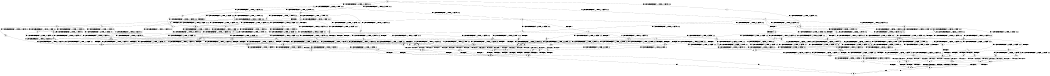 digraph BCG {
size = "7, 10.5";
center = TRUE;
node [shape = circle];
0 [peripheries = 2];
0 -> 1 [label = "EX !0 !ATOMIC_EXCH_BRANCH (1, +1, TRUE, +1, 1, FALSE) !:0:1:2:"];
0 -> 2 [label = "EX !1 !ATOMIC_EXCH_BRANCH (1, +0, TRUE, +0, 1, TRUE) !:0:1:2:"];
0 -> 3 [label = "EX !2 !ATOMIC_EXCH_BRANCH (1, +1, TRUE, +0, 3, TRUE) !:0:1:2:"];
0 -> 4 [label = "EX !0 !ATOMIC_EXCH_BRANCH (1, +1, TRUE, +1, 1, FALSE) !:0:1:2:"];
1 -> 5 [label = "EX !2 !ATOMIC_EXCH_BRANCH (1, +1, TRUE, +0, 3, FALSE) !:0:1:2:"];
2 -> 6 [label = "EX !0 !ATOMIC_EXCH_BRANCH (1, +1, TRUE, +1, 1, FALSE) !:0:1:2:"];
2 -> 7 [label = "EX !2 !ATOMIC_EXCH_BRANCH (1, +1, TRUE, +0, 3, TRUE) !:0:1:2:"];
2 -> 8 [label = "EX !0 !ATOMIC_EXCH_BRANCH (1, +1, TRUE, +1, 1, FALSE) !:0:1:2:"];
2 -> 2 [label = "EX !1 !ATOMIC_EXCH_BRANCH (1, +0, TRUE, +0, 1, TRUE) !:0:1:2:"];
3 -> 9 [label = "EX !0 !ATOMIC_EXCH_BRANCH (1, +1, TRUE, +1, 1, TRUE) !:0:1:2:"];
3 -> 10 [label = "TERMINATE !2"];
3 -> 11 [label = "EX !1 !ATOMIC_EXCH_BRANCH (1, +0, TRUE, +0, 1, FALSE) !:0:1:2:"];
3 -> 12 [label = "EX !0 !ATOMIC_EXCH_BRANCH (1, +1, TRUE, +1, 1, TRUE) !:0:1:2:"];
4 -> 5 [label = "EX !2 !ATOMIC_EXCH_BRANCH (1, +1, TRUE, +0, 3, FALSE) !:0:1:2:"];
4 -> 13 [label = "TERMINATE !0"];
4 -> 14 [label = "EX !1 !ATOMIC_EXCH_BRANCH (1, +0, TRUE, +0, 1, FALSE) !:0:1:2:"];
4 -> 15 [label = "EX !2 !ATOMIC_EXCH_BRANCH (1, +1, TRUE, +0, 3, FALSE) !:0:1:2:"];
5 -> 16 [label = "EX !2 !ATOMIC_EXCH_BRANCH (1, +0, FALSE, +1, 2, TRUE) !:0:1:2:"];
6 -> 17 [label = "EX !1 !ATOMIC_EXCH_BRANCH (1, +0, TRUE, +0, 1, FALSE) !:0:1:2:"];
7 -> 18 [label = "EX !1 !ATOMIC_EXCH_BRANCH (1, +0, TRUE, +0, 1, FALSE) !:0:1:2:"];
7 -> 19 [label = "TERMINATE !2"];
7 -> 20 [label = "EX !0 !ATOMIC_EXCH_BRANCH (1, +1, TRUE, +1, 1, TRUE) !:0:1:2:"];
7 -> 11 [label = "EX !1 !ATOMIC_EXCH_BRANCH (1, +0, TRUE, +0, 1, FALSE) !:0:1:2:"];
8 -> 17 [label = "EX !1 !ATOMIC_EXCH_BRANCH (1, +0, TRUE, +0, 1, FALSE) !:0:1:2:"];
8 -> 21 [label = "TERMINATE !0"];
8 -> 22 [label = "EX !2 !ATOMIC_EXCH_BRANCH (1, +1, TRUE, +0, 3, FALSE) !:0:1:2:"];
8 -> 14 [label = "EX !1 !ATOMIC_EXCH_BRANCH (1, +0, TRUE, +0, 1, FALSE) !:0:1:2:"];
9 -> 23 [label = "EX !1 !ATOMIC_EXCH_BRANCH (1, +0, TRUE, +0, 1, FALSE) !:0:1:2:"];
10 -> 24 [label = "EX !0 !ATOMIC_EXCH_BRANCH (1, +1, TRUE, +1, 1, TRUE) !:0:1:"];
10 -> 25 [label = "EX !1 !ATOMIC_EXCH_BRANCH (1, +0, TRUE, +0, 1, FALSE) !:0:1:"];
10 -> 26 [label = "EX !0 !ATOMIC_EXCH_BRANCH (1, +1, TRUE, +1, 1, TRUE) !:0:1:"];
11 -> 27 [label = "EX !0 !ATOMIC_EXCH_BRANCH (1, +1, TRUE, +1, 1, FALSE) !:0:1:2:"];
11 -> 28 [label = "TERMINATE !1"];
11 -> 29 [label = "TERMINATE !2"];
11 -> 30 [label = "EX !0 !ATOMIC_EXCH_BRANCH (1, +1, TRUE, +1, 1, FALSE) !:0:1:2:"];
12 -> 23 [label = "EX !1 !ATOMIC_EXCH_BRANCH (1, +0, TRUE, +0, 1, FALSE) !:0:1:2:"];
12 -> 31 [label = "TERMINATE !2"];
12 -> 32 [label = "EX !1 !ATOMIC_EXCH_BRANCH (1, +0, TRUE, +0, 1, FALSE) !:0:1:2:"];
12 -> 12 [label = "EX !0 !ATOMIC_EXCH_BRANCH (1, +1, TRUE, +1, 1, TRUE) !:0:1:2:"];
13 -> 33 [label = "EX !2 !ATOMIC_EXCH_BRANCH (1, +1, TRUE, +0, 3, FALSE) !:1:2:"];
13 -> 34 [label = "EX !1 !ATOMIC_EXCH_BRANCH (1, +0, TRUE, +0, 1, FALSE) !:1:2:"];
13 -> 35 [label = "EX !2 !ATOMIC_EXCH_BRANCH (1, +1, TRUE, +0, 3, FALSE) !:1:2:"];
14 -> 27 [label = "EX !2 !ATOMIC_EXCH_BRANCH (1, +1, TRUE, +0, 3, TRUE) !:0:1:2:"];
14 -> 36 [label = "TERMINATE !1"];
14 -> 37 [label = "TERMINATE !0"];
14 -> 30 [label = "EX !2 !ATOMIC_EXCH_BRANCH (1, +1, TRUE, +0, 3, TRUE) !:0:1:2:"];
15 -> 16 [label = "EX !2 !ATOMIC_EXCH_BRANCH (1, +0, FALSE, +1, 2, TRUE) !:0:1:2:"];
15 -> 38 [label = "TERMINATE !0"];
15 -> 39 [label = "EX !1 !ATOMIC_EXCH_BRANCH (1, +0, TRUE, +0, 1, FALSE) !:0:1:2:"];
15 -> 40 [label = "EX !2 !ATOMIC_EXCH_BRANCH (1, +0, FALSE, +1, 2, TRUE) !:0:1:2:"];
16 -> 41 [label = "EX !1 !ATOMIC_EXCH_BRANCH (1, +0, TRUE, +0, 1, FALSE) !:0:1:2:"];
17 -> 27 [label = "EX !2 !ATOMIC_EXCH_BRANCH (1, +1, TRUE, +0, 3, TRUE) !:0:1:2:"];
18 -> 27 [label = "EX !0 !ATOMIC_EXCH_BRANCH (1, +1, TRUE, +1, 1, FALSE) !:0:1:2:"];
19 -> 42 [label = "EX !1 !ATOMIC_EXCH_BRANCH (1, +0, TRUE, +0, 1, FALSE) !:0:1:"];
19 -> 43 [label = "EX !0 !ATOMIC_EXCH_BRANCH (1, +1, TRUE, +1, 1, TRUE) !:0:1:"];
19 -> 25 [label = "EX !1 !ATOMIC_EXCH_BRANCH (1, +0, TRUE, +0, 1, FALSE) !:0:1:"];
20 -> 23 [label = "EX !1 !ATOMIC_EXCH_BRANCH (1, +0, TRUE, +0, 1, FALSE) !:0:1:2:"];
20 -> 44 [label = "TERMINATE !2"];
20 -> 32 [label = "EX !1 !ATOMIC_EXCH_BRANCH (1, +0, TRUE, +0, 1, FALSE) !:0:1:2:"];
20 -> 20 [label = "EX !0 !ATOMIC_EXCH_BRANCH (1, +1, TRUE, +1, 1, TRUE) !:0:1:2:"];
21 -> 45 [label = "EX !1 !ATOMIC_EXCH_BRANCH (1, +0, TRUE, +0, 1, FALSE) !:1:2:"];
21 -> 46 [label = "EX !2 !ATOMIC_EXCH_BRANCH (1, +1, TRUE, +0, 3, FALSE) !:1:2:"];
21 -> 34 [label = "EX !1 !ATOMIC_EXCH_BRANCH (1, +0, TRUE, +0, 1, FALSE) !:1:2:"];
22 -> 41 [label = "EX !1 !ATOMIC_EXCH_BRANCH (1, +0, TRUE, +0, 1, FALSE) !:0:1:2:"];
22 -> 47 [label = "TERMINATE !0"];
22 -> 48 [label = "EX !2 !ATOMIC_EXCH_BRANCH (1, +0, FALSE, +1, 2, TRUE) !:0:1:2:"];
22 -> 39 [label = "EX !1 !ATOMIC_EXCH_BRANCH (1, +0, TRUE, +0, 1, FALSE) !:0:1:2:"];
23 -> 27 [label = "EX !0 !ATOMIC_EXCH_BRANCH (1, +1, TRUE, +1, 1, FALSE) !:0:1:2:"];
24 -> 49 [label = "EX !1 !ATOMIC_EXCH_BRANCH (1, +0, TRUE, +0, 1, FALSE) !:0:1:"];
25 -> 50 [label = "EX !0 !ATOMIC_EXCH_BRANCH (1, +1, TRUE, +1, 1, FALSE) !:0:1:"];
25 -> 51 [label = "TERMINATE !1"];
25 -> 52 [label = "EX !0 !ATOMIC_EXCH_BRANCH (1, +1, TRUE, +1, 1, FALSE) !:0:1:"];
26 -> 49 [label = "EX !1 !ATOMIC_EXCH_BRANCH (1, +0, TRUE, +0, 1, FALSE) !:0:1:"];
26 -> 53 [label = "EX !1 !ATOMIC_EXCH_BRANCH (1, +0, TRUE, +0, 1, FALSE) !:0:1:"];
26 -> 26 [label = "EX !0 !ATOMIC_EXCH_BRANCH (1, +1, TRUE, +1, 1, TRUE) !:0:1:"];
27 -> 54 [label = "TERMINATE !0"];
28 -> 55 [label = "EX !0 !ATOMIC_EXCH_BRANCH (1, +1, TRUE, +1, 1, FALSE) !:0:2:"];
28 -> 51 [label = "TERMINATE !2"];
28 -> 56 [label = "EX !0 !ATOMIC_EXCH_BRANCH (1, +1, TRUE, +1, 1, FALSE) !:0:2:"];
29 -> 50 [label = "EX !0 !ATOMIC_EXCH_BRANCH (1, +1, TRUE, +1, 1, FALSE) !:0:1:"];
29 -> 51 [label = "TERMINATE !1"];
29 -> 52 [label = "EX !0 !ATOMIC_EXCH_BRANCH (1, +1, TRUE, +1, 1, FALSE) !:0:1:"];
30 -> 54 [label = "TERMINATE !0"];
30 -> 57 [label = "TERMINATE !1"];
30 -> 58 [label = "TERMINATE !2"];
30 -> 59 [label = "TERMINATE !0"];
31 -> 24 [label = "EX !0 !ATOMIC_EXCH_BRANCH (1, +1, TRUE, +1, 1, TRUE) !:0:1:"];
31 -> 53 [label = "EX !1 !ATOMIC_EXCH_BRANCH (1, +0, TRUE, +0, 1, FALSE) !:0:1:"];
31 -> 26 [label = "EX !0 !ATOMIC_EXCH_BRANCH (1, +1, TRUE, +1, 1, TRUE) !:0:1:"];
32 -> 27 [label = "EX !0 !ATOMIC_EXCH_BRANCH (1, +1, TRUE, +1, 1, FALSE) !:0:1:2:"];
32 -> 60 [label = "TERMINATE !1"];
32 -> 61 [label = "TERMINATE !2"];
32 -> 30 [label = "EX !0 !ATOMIC_EXCH_BRANCH (1, +1, TRUE, +1, 1, FALSE) !:0:1:2:"];
33 -> 62 [label = "EX !2 !ATOMIC_EXCH_BRANCH (1, +0, FALSE, +1, 2, TRUE) !:1:2:"];
34 -> 63 [label = "EX !2 !ATOMIC_EXCH_BRANCH (1, +1, TRUE, +0, 3, TRUE) !:1:2:"];
34 -> 64 [label = "TERMINATE !1"];
34 -> 65 [label = "EX !2 !ATOMIC_EXCH_BRANCH (1, +1, TRUE, +0, 3, TRUE) !:1:2:"];
35 -> 62 [label = "EX !2 !ATOMIC_EXCH_BRANCH (1, +0, FALSE, +1, 2, TRUE) !:1:2:"];
35 -> 66 [label = "EX !1 !ATOMIC_EXCH_BRANCH (1, +0, TRUE, +0, 1, FALSE) !:1:2:"];
35 -> 67 [label = "EX !2 !ATOMIC_EXCH_BRANCH (1, +0, FALSE, +1, 2, TRUE) !:1:2:"];
36 -> 55 [label = "EX !2 !ATOMIC_EXCH_BRANCH (1, +1, TRUE, +0, 3, TRUE) !:0:2:"];
36 -> 64 [label = "TERMINATE !0"];
36 -> 56 [label = "EX !2 !ATOMIC_EXCH_BRANCH (1, +1, TRUE, +0, 3, TRUE) !:0:2:"];
37 -> 63 [label = "EX !2 !ATOMIC_EXCH_BRANCH (1, +1, TRUE, +0, 3, TRUE) !:1:2:"];
37 -> 64 [label = "TERMINATE !1"];
37 -> 65 [label = "EX !2 !ATOMIC_EXCH_BRANCH (1, +1, TRUE, +0, 3, TRUE) !:1:2:"];
38 -> 62 [label = "EX !2 !ATOMIC_EXCH_BRANCH (1, +0, FALSE, +1, 2, TRUE) !:1:2:"];
38 -> 66 [label = "EX !1 !ATOMIC_EXCH_BRANCH (1, +0, TRUE, +0, 1, FALSE) !:1:2:"];
38 -> 67 [label = "EX !2 !ATOMIC_EXCH_BRANCH (1, +0, FALSE, +1, 2, TRUE) !:1:2:"];
39 -> 68 [label = "EX !2 !ATOMIC_EXCH_BRANCH (1, +0, FALSE, +1, 2, FALSE) !:0:1:2:"];
39 -> 69 [label = "TERMINATE !1"];
39 -> 70 [label = "TERMINATE !0"];
39 -> 71 [label = "EX !2 !ATOMIC_EXCH_BRANCH (1, +0, FALSE, +1, 2, FALSE) !:0:1:2:"];
40 -> 41 [label = "EX !1 !ATOMIC_EXCH_BRANCH (1, +0, TRUE, +0, 1, FALSE) !:0:1:2:"];
40 -> 38 [label = "TERMINATE !0"];
40 -> 39 [label = "EX !1 !ATOMIC_EXCH_BRANCH (1, +0, TRUE, +0, 1, FALSE) !:0:1:2:"];
40 -> 40 [label = "EX !2 !ATOMIC_EXCH_BRANCH (1, +0, FALSE, +1, 2, TRUE) !:0:1:2:"];
41 -> 68 [label = "EX !2 !ATOMIC_EXCH_BRANCH (1, +0, FALSE, +1, 2, FALSE) !:0:1:2:"];
42 -> 50 [label = "EX !0 !ATOMIC_EXCH_BRANCH (1, +1, TRUE, +1, 1, FALSE) !:0:1:"];
43 -> 49 [label = "EX !1 !ATOMIC_EXCH_BRANCH (1, +0, TRUE, +0, 1, FALSE) !:0:1:"];
43 -> 53 [label = "EX !1 !ATOMIC_EXCH_BRANCH (1, +0, TRUE, +0, 1, FALSE) !:0:1:"];
43 -> 43 [label = "EX !0 !ATOMIC_EXCH_BRANCH (1, +1, TRUE, +1, 1, TRUE) !:0:1:"];
44 -> 72 [label = "EX !0 !ATOMIC_EXCH_BRANCH (1, +1, TRUE, +1, 1, TRUE) !:0:1:"];
44 -> 53 [label = "EX !1 !ATOMIC_EXCH_BRANCH (1, +0, TRUE, +0, 1, FALSE) !:0:1:"];
44 -> 43 [label = "EX !0 !ATOMIC_EXCH_BRANCH (1, +1, TRUE, +1, 1, TRUE) !:0:1:"];
45 -> 63 [label = "EX !2 !ATOMIC_EXCH_BRANCH (1, +1, TRUE, +0, 3, TRUE) !:1:2:"];
46 -> 73 [label = "EX !1 !ATOMIC_EXCH_BRANCH (1, +0, TRUE, +0, 1, FALSE) !:1:2:"];
46 -> 74 [label = "EX !2 !ATOMIC_EXCH_BRANCH (1, +0, FALSE, +1, 2, TRUE) !:1:2:"];
46 -> 66 [label = "EX !1 !ATOMIC_EXCH_BRANCH (1, +0, TRUE, +0, 1, FALSE) !:1:2:"];
47 -> 73 [label = "EX !1 !ATOMIC_EXCH_BRANCH (1, +0, TRUE, +0, 1, FALSE) !:1:2:"];
47 -> 74 [label = "EX !2 !ATOMIC_EXCH_BRANCH (1, +0, FALSE, +1, 2, TRUE) !:1:2:"];
47 -> 66 [label = "EX !1 !ATOMIC_EXCH_BRANCH (1, +0, TRUE, +0, 1, FALSE) !:1:2:"];
48 -> 41 [label = "EX !1 !ATOMIC_EXCH_BRANCH (1, +0, TRUE, +0, 1, FALSE) !:0:1:2:"];
48 -> 47 [label = "TERMINATE !0"];
48 -> 48 [label = "EX !2 !ATOMIC_EXCH_BRANCH (1, +0, FALSE, +1, 2, TRUE) !:0:1:2:"];
48 -> 39 [label = "EX !1 !ATOMIC_EXCH_BRANCH (1, +0, TRUE, +0, 1, FALSE) !:0:1:2:"];
49 -> 50 [label = "EX !0 !ATOMIC_EXCH_BRANCH (1, +1, TRUE, +1, 1, FALSE) !:0:1:"];
50 -> 75 [label = "TERMINATE !0"];
51 -> 76 [label = "EX !0 !ATOMIC_EXCH_BRANCH (1, +1, TRUE, +1, 1, FALSE) !:0:"];
51 -> 77 [label = "EX !0 !ATOMIC_EXCH_BRANCH (1, +1, TRUE, +1, 1, FALSE) !:0:"];
52 -> 75 [label = "TERMINATE !0"];
52 -> 78 [label = "TERMINATE !1"];
52 -> 79 [label = "TERMINATE !0"];
53 -> 50 [label = "EX !0 !ATOMIC_EXCH_BRANCH (1, +1, TRUE, +1, 1, FALSE) !:0:1:"];
53 -> 80 [label = "TERMINATE !1"];
53 -> 52 [label = "EX !0 !ATOMIC_EXCH_BRANCH (1, +1, TRUE, +1, 1, FALSE) !:0:1:"];
54 -> 75 [label = "TERMINATE !2"];
55 -> 81 [label = "TERMINATE !0"];
56 -> 81 [label = "TERMINATE !0"];
56 -> 78 [label = "TERMINATE !2"];
56 -> 82 [label = "TERMINATE !0"];
57 -> 81 [label = "TERMINATE !0"];
57 -> 78 [label = "TERMINATE !2"];
57 -> 82 [label = "TERMINATE !0"];
58 -> 75 [label = "TERMINATE !0"];
58 -> 78 [label = "TERMINATE !1"];
58 -> 79 [label = "TERMINATE !0"];
59 -> 75 [label = "TERMINATE !2"];
59 -> 82 [label = "TERMINATE !1"];
59 -> 79 [label = "TERMINATE !2"];
60 -> 55 [label = "EX !0 !ATOMIC_EXCH_BRANCH (1, +1, TRUE, +1, 1, FALSE) !:0:2:"];
60 -> 80 [label = "TERMINATE !2"];
60 -> 56 [label = "EX !0 !ATOMIC_EXCH_BRANCH (1, +1, TRUE, +1, 1, FALSE) !:0:2:"];
61 -> 50 [label = "EX !0 !ATOMIC_EXCH_BRANCH (1, +1, TRUE, +1, 1, FALSE) !:0:1:"];
61 -> 80 [label = "TERMINATE !1"];
61 -> 52 [label = "EX !0 !ATOMIC_EXCH_BRANCH (1, +1, TRUE, +1, 1, FALSE) !:0:1:"];
62 -> 73 [label = "EX !1 !ATOMIC_EXCH_BRANCH (1, +0, TRUE, +0, 1, FALSE) !:1:2:"];
63 -> 75 [label = "TERMINATE !2"];
64 -> 83 [label = "EX !2 !ATOMIC_EXCH_BRANCH (1, +1, TRUE, +0, 3, TRUE) !:2:"];
64 -> 84 [label = "EX !2 !ATOMIC_EXCH_BRANCH (1, +1, TRUE, +0, 3, TRUE) !:2:"];
65 -> 75 [label = "TERMINATE !2"];
65 -> 82 [label = "TERMINATE !1"];
65 -> 79 [label = "TERMINATE !2"];
66 -> 85 [label = "EX !2 !ATOMIC_EXCH_BRANCH (1, +0, FALSE, +1, 2, FALSE) !:1:2:"];
66 -> 86 [label = "TERMINATE !1"];
66 -> 87 [label = "EX !2 !ATOMIC_EXCH_BRANCH (1, +0, FALSE, +1, 2, FALSE) !:1:2:"];
67 -> 73 [label = "EX !1 !ATOMIC_EXCH_BRANCH (1, +0, TRUE, +0, 1, FALSE) !:1:2:"];
67 -> 66 [label = "EX !1 !ATOMIC_EXCH_BRANCH (1, +0, TRUE, +0, 1, FALSE) !:1:2:"];
67 -> 67 [label = "EX !2 !ATOMIC_EXCH_BRANCH (1, +0, FALSE, +1, 2, TRUE) !:1:2:"];
68 -> 88 [label = "TERMINATE !0"];
69 -> 89 [label = "EX !2 !ATOMIC_EXCH_BRANCH (1, +0, FALSE, +1, 2, FALSE) !:0:2:"];
69 -> 86 [label = "TERMINATE !0"];
69 -> 90 [label = "EX !2 !ATOMIC_EXCH_BRANCH (1, +0, FALSE, +1, 2, FALSE) !:0:2:"];
70 -> 85 [label = "EX !2 !ATOMIC_EXCH_BRANCH (1, +0, FALSE, +1, 2, FALSE) !:1:2:"];
70 -> 86 [label = "TERMINATE !1"];
70 -> 87 [label = "EX !2 !ATOMIC_EXCH_BRANCH (1, +0, FALSE, +1, 2, FALSE) !:1:2:"];
71 -> 88 [label = "TERMINATE !0"];
71 -> 91 [label = "TERMINATE !1"];
71 -> 92 [label = "TERMINATE !2"];
71 -> 93 [label = "TERMINATE !0"];
72 -> 49 [label = "EX !1 !ATOMIC_EXCH_BRANCH (1, +0, TRUE, +0, 1, FALSE) !:0:1:"];
73 -> 85 [label = "EX !2 !ATOMIC_EXCH_BRANCH (1, +0, FALSE, +1, 2, FALSE) !:1:2:"];
74 -> 73 [label = "EX !1 !ATOMIC_EXCH_BRANCH (1, +0, TRUE, +0, 1, FALSE) !:1:2:"];
74 -> 74 [label = "EX !2 !ATOMIC_EXCH_BRANCH (1, +0, FALSE, +1, 2, TRUE) !:1:2:"];
74 -> 66 [label = "EX !1 !ATOMIC_EXCH_BRANCH (1, +0, TRUE, +0, 1, FALSE) !:1:2:"];
75 -> 94 [label = "TERMINATE !1"];
76 -> 94 [label = "TERMINATE !0"];
77 -> 94 [label = "TERMINATE !0"];
77 -> 95 [label = "TERMINATE !0"];
78 -> 94 [label = "TERMINATE !0"];
78 -> 95 [label = "TERMINATE !0"];
79 -> 94 [label = "TERMINATE !1"];
79 -> 95 [label = "TERMINATE !1"];
80 -> 76 [label = "EX !0 !ATOMIC_EXCH_BRANCH (1, +1, TRUE, +1, 1, FALSE) !:0:"];
80 -> 77 [label = "EX !0 !ATOMIC_EXCH_BRANCH (1, +1, TRUE, +1, 1, FALSE) !:0:"];
81 -> 94 [label = "TERMINATE !2"];
82 -> 94 [label = "TERMINATE !2"];
82 -> 95 [label = "TERMINATE !2"];
83 -> 94 [label = "TERMINATE !2"];
84 -> 94 [label = "TERMINATE !2"];
84 -> 95 [label = "TERMINATE !2"];
85 -> 96 [label = "TERMINATE !2"];
86 -> 97 [label = "EX !2 !ATOMIC_EXCH_BRANCH (1, +0, FALSE, +1, 2, FALSE) !:2:"];
86 -> 98 [label = "EX !2 !ATOMIC_EXCH_BRANCH (1, +0, FALSE, +1, 2, FALSE) !:2:"];
87 -> 96 [label = "TERMINATE !2"];
87 -> 99 [label = "TERMINATE !1"];
87 -> 100 [label = "TERMINATE !2"];
88 -> 96 [label = "TERMINATE !2"];
89 -> 101 [label = "TERMINATE !0"];
90 -> 101 [label = "TERMINATE !0"];
90 -> 102 [label = "TERMINATE !2"];
90 -> 99 [label = "TERMINATE !0"];
91 -> 101 [label = "TERMINATE !0"];
91 -> 102 [label = "TERMINATE !2"];
91 -> 99 [label = "TERMINATE !0"];
92 -> 96 [label = "TERMINATE !0"];
92 -> 102 [label = "TERMINATE !1"];
92 -> 100 [label = "TERMINATE !0"];
93 -> 96 [label = "TERMINATE !2"];
93 -> 99 [label = "TERMINATE !1"];
93 -> 100 [label = "TERMINATE !2"];
94 -> 103 [label = "exit"];
95 -> 103 [label = "exit"];
96 -> 104 [label = "TERMINATE !1"];
97 -> 104 [label = "TERMINATE !2"];
98 -> 104 [label = "TERMINATE !2"];
98 -> 105 [label = "TERMINATE !2"];
99 -> 104 [label = "TERMINATE !2"];
99 -> 105 [label = "TERMINATE !2"];
100 -> 104 [label = "TERMINATE !1"];
100 -> 105 [label = "TERMINATE !1"];
101 -> 104 [label = "TERMINATE !2"];
102 -> 104 [label = "TERMINATE !0"];
102 -> 105 [label = "TERMINATE !0"];
104 -> 103 [label = "exit"];
105 -> 103 [label = "exit"];
}
